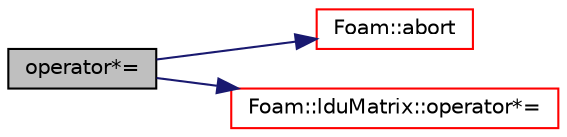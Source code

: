 digraph "operator*="
{
  bgcolor="transparent";
  edge [fontname="Helvetica",fontsize="10",labelfontname="Helvetica",labelfontsize="10"];
  node [fontname="Helvetica",fontsize="10",shape=record];
  rankdir="LR";
  Node7159 [label="operator*=",height=0.2,width=0.4,color="black", fillcolor="grey75", style="filled", fontcolor="black"];
  Node7159 -> Node7160 [color="midnightblue",fontsize="10",style="solid",fontname="Helvetica"];
  Node7160 [label="Foam::abort",height=0.2,width=0.4,color="red",URL="$a21851.html#a447107a607d03e417307c203fa5fb44b"];
  Node7159 -> Node7205 [color="midnightblue",fontsize="10",style="solid",fontname="Helvetica"];
  Node7205 [label="Foam::lduMatrix::operator*=",height=0.2,width=0.4,color="red",URL="$a27929.html#a8b7e3e95bdfe12c335fe5d27d6d4fa9f"];
}
